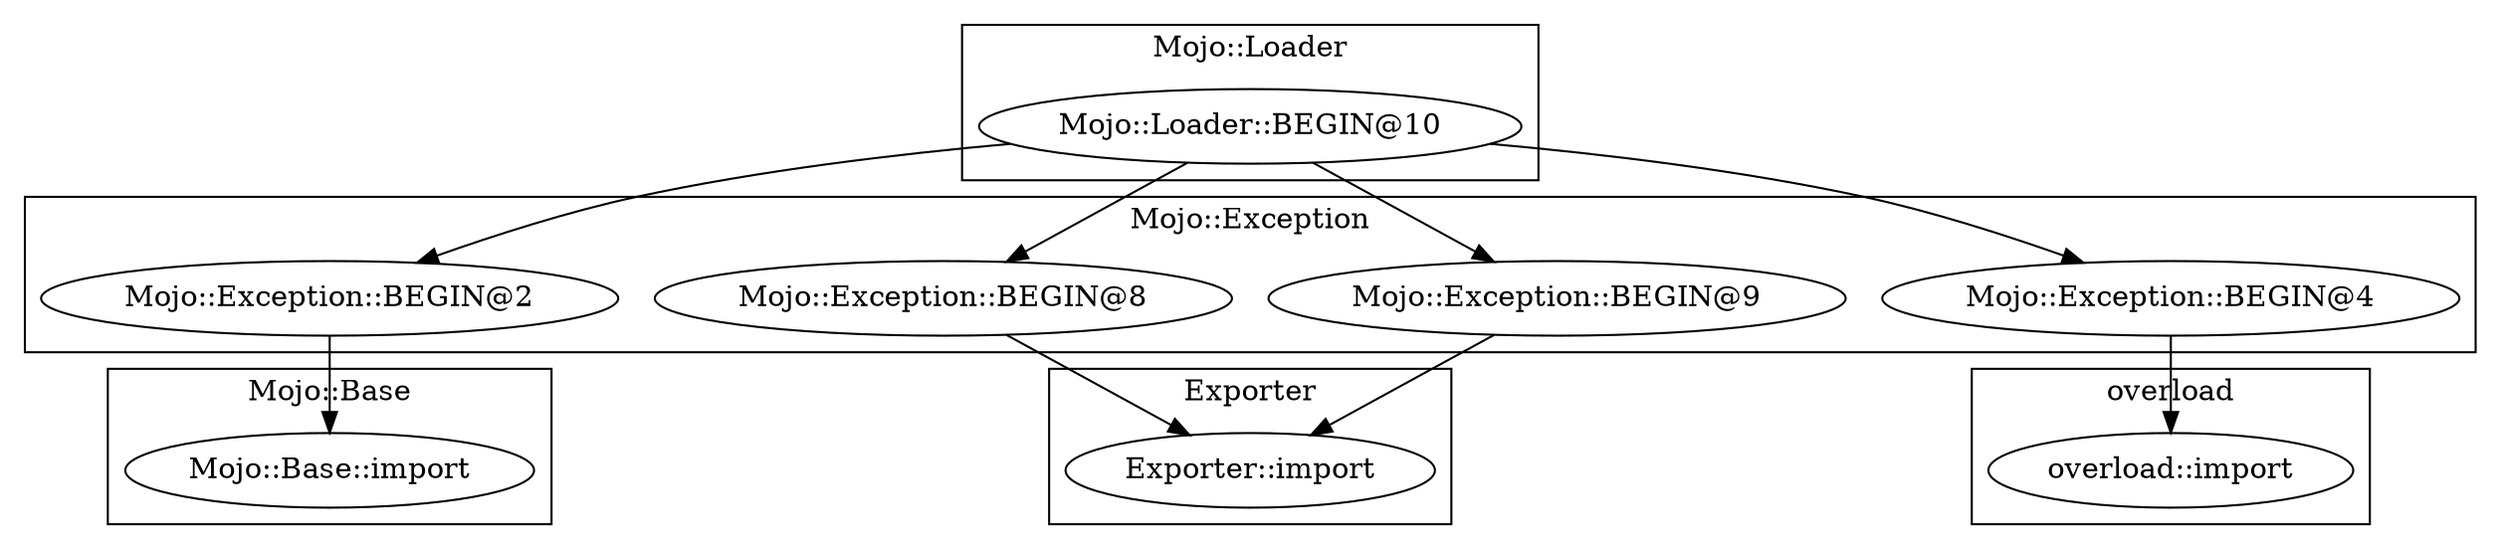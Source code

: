digraph {
graph [overlap=false]
subgraph cluster_Exporter {
	label="Exporter";
	"Exporter::import";
}
subgraph cluster_overload {
	label="overload";
	"overload::import";
}
subgraph cluster_Mojo_Base {
	label="Mojo::Base";
	"Mojo::Base::import";
}
subgraph cluster_Mojo_Loader {
	label="Mojo::Loader";
	"Mojo::Loader::BEGIN@10";
}
subgraph cluster_Mojo_Exception {
	label="Mojo::Exception";
	"Mojo::Exception::BEGIN@2";
	"Mojo::Exception::BEGIN@8";
	"Mojo::Exception::BEGIN@9";
	"Mojo::Exception::BEGIN@4";
}
"Mojo::Loader::BEGIN@10" -> "Mojo::Exception::BEGIN@2";
"Mojo::Loader::BEGIN@10" -> "Mojo::Exception::BEGIN@4";
"Mojo::Exception::BEGIN@9" -> "Exporter::import";
"Mojo::Exception::BEGIN@8" -> "Exporter::import";
"Mojo::Loader::BEGIN@10" -> "Mojo::Exception::BEGIN@9";
"Mojo::Exception::BEGIN@2" -> "Mojo::Base::import";
"Mojo::Exception::BEGIN@4" -> "overload::import";
"Mojo::Loader::BEGIN@10" -> "Mojo::Exception::BEGIN@8";
}
